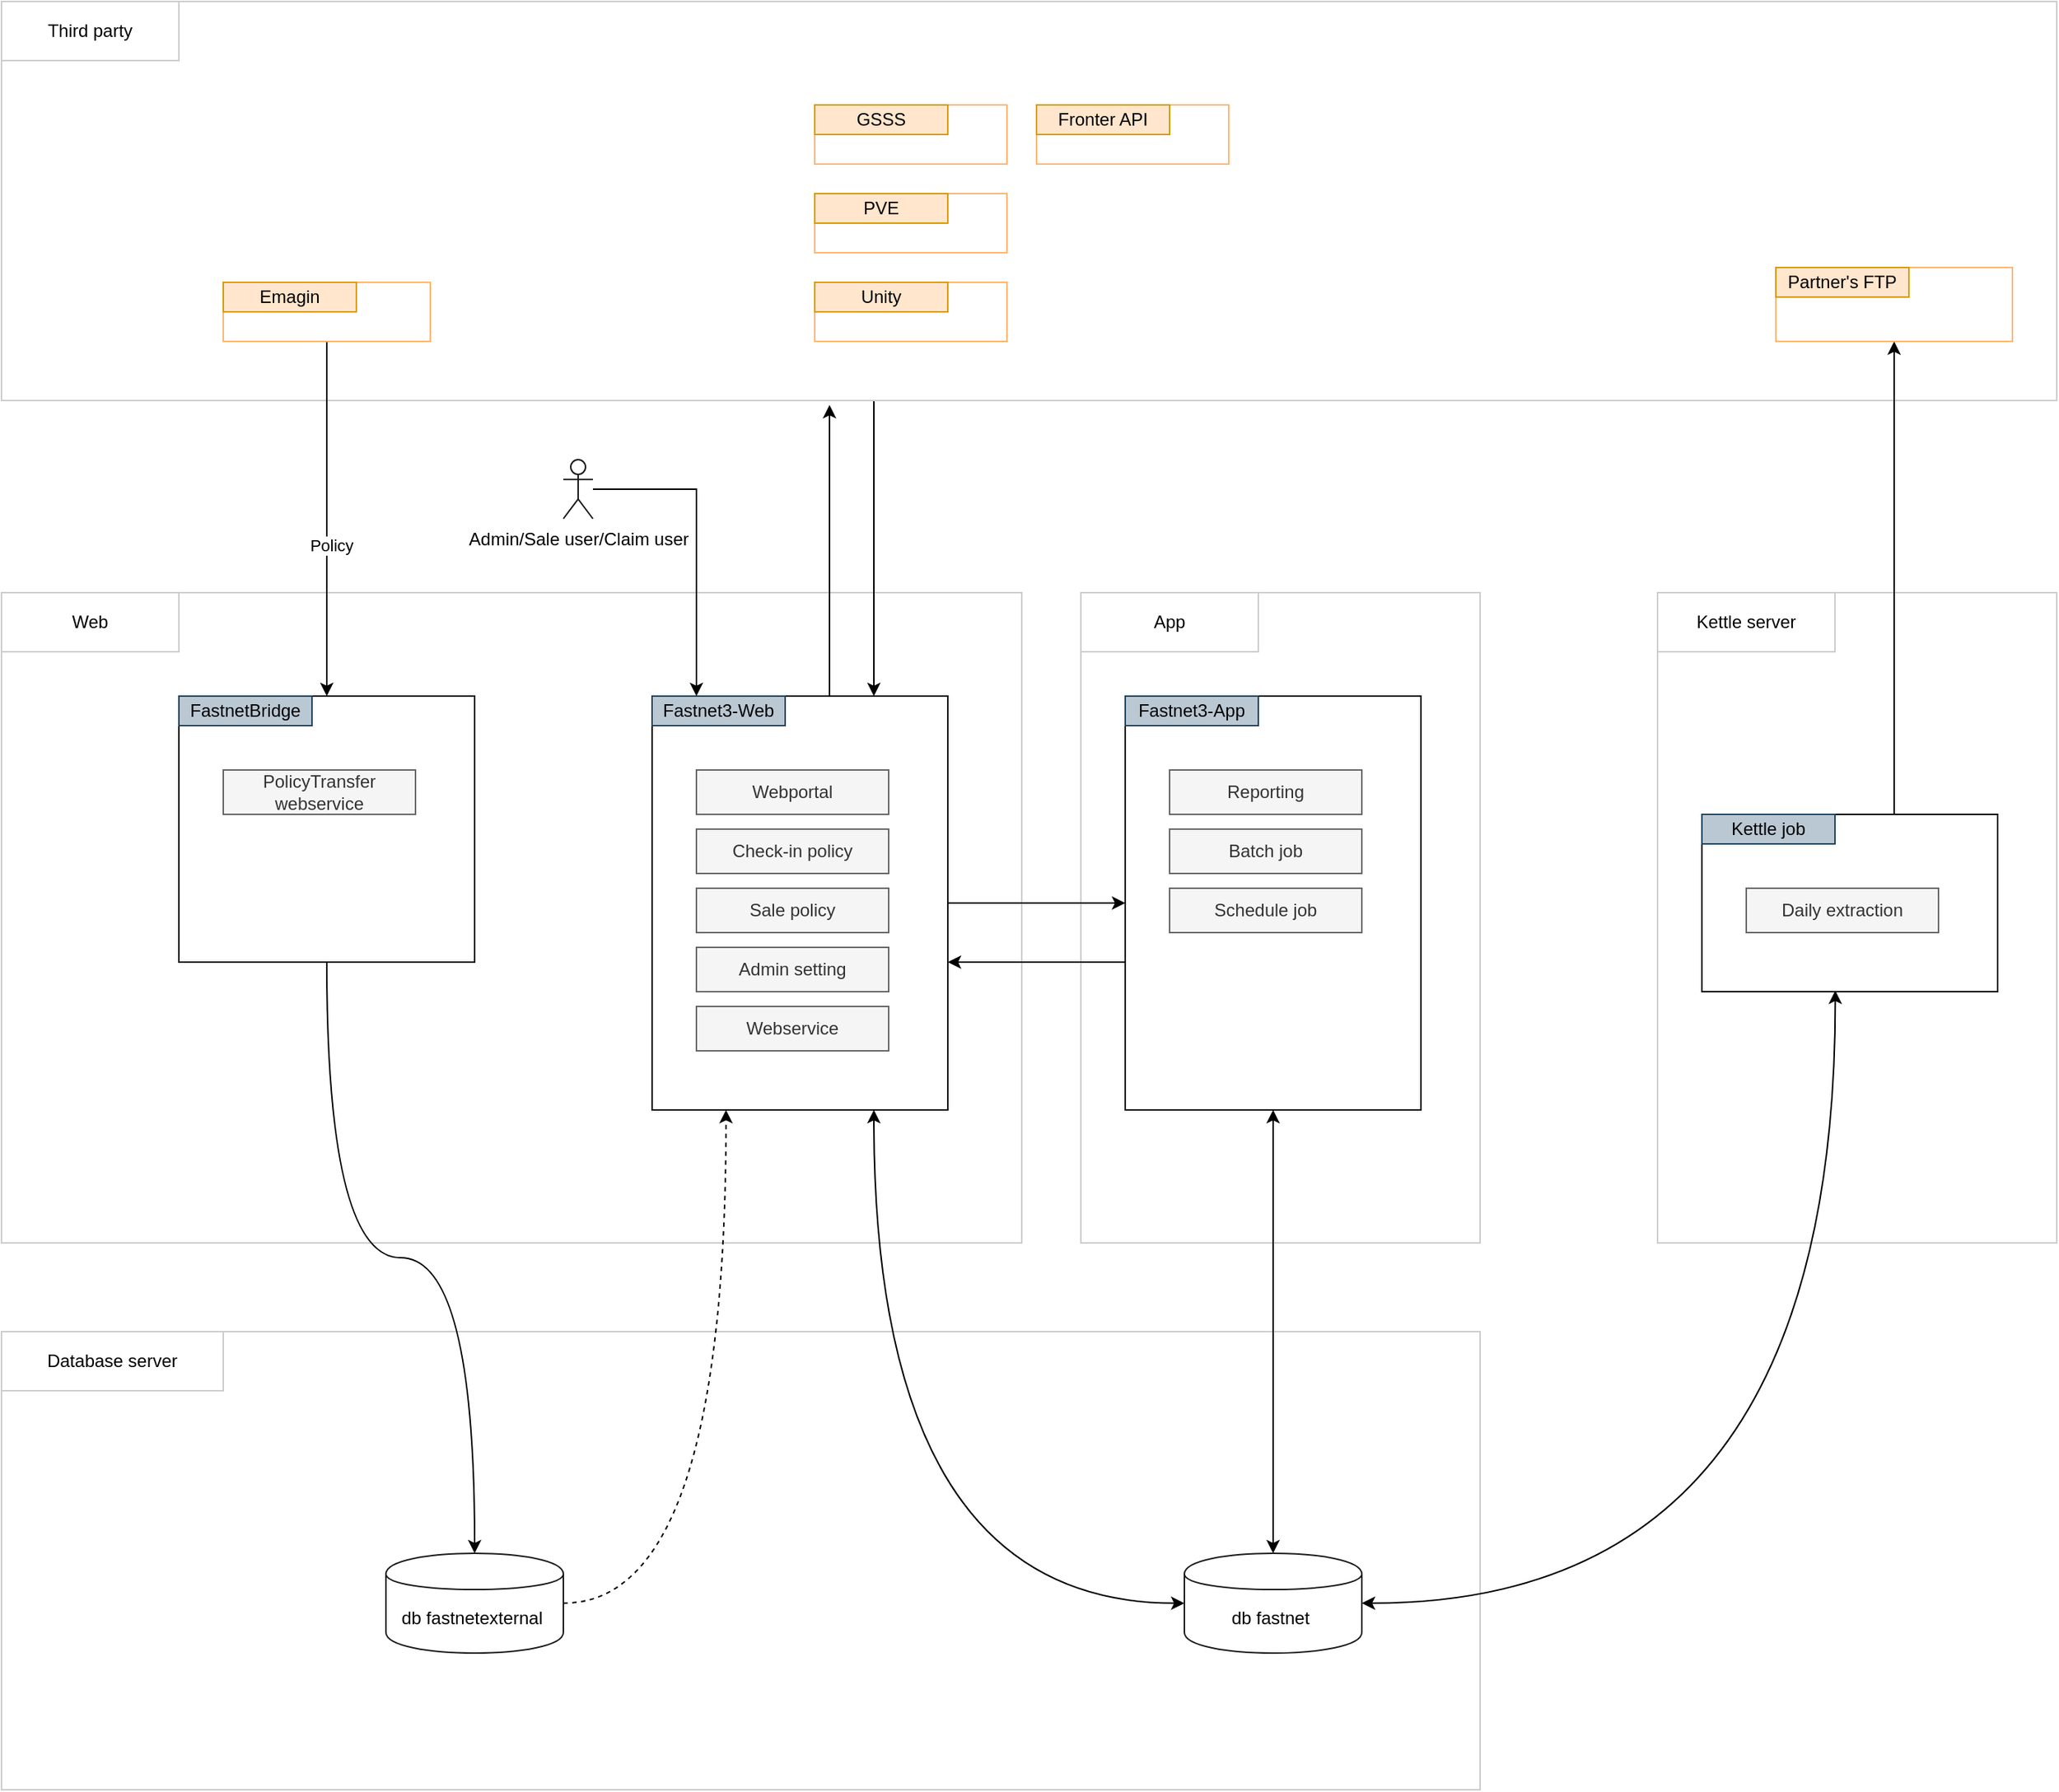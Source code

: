 <mxfile version="13.4.4" type="github">
  <diagram id="_Qi5-8vMkDARBLpsw7g2" name="Page-1">
    <mxGraphModel dx="2514" dy="1996" grid="1" gridSize="10" guides="1" tooltips="1" connect="1" arrows="1" fold="1" page="1" pageScale="1" pageWidth="850" pageHeight="1100" math="0" shadow="0">
      <root>
        <mxCell id="0" />
        <mxCell id="1" parent="0" />
        <mxCell id="fq4dfgVjbXa0ldg3vMH8-18" value="" style="rounded=0;whiteSpace=wrap;html=1;strokeColor=#CCCCCC;" parent="1" vertex="1">
          <mxGeometry x="-60" y="210" width="690" height="440" as="geometry" />
        </mxCell>
        <mxCell id="d4HiScYhIK8ZEe099J1S-29" style="edgeStyle=orthogonalEdgeStyle;rounded=0;orthogonalLoop=1;jettySize=auto;html=1;entryX=0.75;entryY=0;entryDx=0;entryDy=0;" edge="1" parent="1" source="d4HiScYhIK8ZEe099J1S-25" target="fq4dfgVjbXa0ldg3vMH8-4">
          <mxGeometry relative="1" as="geometry">
            <Array as="points">
              <mxPoint x="530" y="200" />
              <mxPoint x="530" y="200" />
            </Array>
          </mxGeometry>
        </mxCell>
        <mxCell id="d4HiScYhIK8ZEe099J1S-25" value="" style="rounded=0;whiteSpace=wrap;html=1;strokeColor=#CCCCCC;" vertex="1" parent="1">
          <mxGeometry x="-60" y="-190" width="1390" height="270" as="geometry" />
        </mxCell>
        <mxCell id="d4HiScYhIK8ZEe099J1S-26" value="Third party" style="rounded=0;whiteSpace=wrap;html=1;strokeColor=#CCCCCC;" vertex="1" parent="1">
          <mxGeometry x="-60" y="-190" width="120" height="40" as="geometry" />
        </mxCell>
        <mxCell id="d4HiScYhIK8ZEe099J1S-7" value="" style="rounded=0;whiteSpace=wrap;html=1;strokeColor=#CCCCCC;" vertex="1" parent="1">
          <mxGeometry x="-60" y="710" width="1000" height="310" as="geometry" />
        </mxCell>
        <mxCell id="d4HiScYhIK8ZEe099J1S-8" value="Database server" style="rounded=0;whiteSpace=wrap;html=1;strokeColor=#CCCCCC;" vertex="1" parent="1">
          <mxGeometry x="-60" y="710" width="150" height="40" as="geometry" />
        </mxCell>
        <mxCell id="d4HiScYhIK8ZEe099J1S-5" value="" style="rounded=0;whiteSpace=wrap;html=1;strokeColor=#CCCCCC;" vertex="1" parent="1">
          <mxGeometry x="1060" y="210" width="270" height="440" as="geometry" />
        </mxCell>
        <mxCell id="d4HiScYhIK8ZEe099J1S-6" value="Kettle server" style="rounded=0;whiteSpace=wrap;html=1;strokeColor=#CCCCCC;" vertex="1" parent="1">
          <mxGeometry x="1060" y="210" width="120" height="40" as="geometry" />
        </mxCell>
        <mxCell id="d4HiScYhIK8ZEe099J1S-3" value="" style="rounded=0;whiteSpace=wrap;html=1;strokeColor=#CCCCCC;" vertex="1" parent="1">
          <mxGeometry x="670" y="210" width="270" height="440" as="geometry" />
        </mxCell>
        <mxCell id="fq4dfgVjbXa0ldg3vMH8-45" style="edgeStyle=orthogonalEdgeStyle;rounded=0;orthogonalLoop=1;jettySize=auto;html=1;entryX=0.5;entryY=0;entryDx=0;entryDy=0;curved=1;" parent="1" source="fq4dfgVjbXa0ldg3vMH8-1" target="fq4dfgVjbXa0ldg3vMH8-34" edge="1">
          <mxGeometry relative="1" as="geometry" />
        </mxCell>
        <mxCell id="fq4dfgVjbXa0ldg3vMH8-1" value="" style="rounded=0;whiteSpace=wrap;html=1;" parent="1" vertex="1">
          <mxGeometry x="60" y="280" width="200" height="180" as="geometry" />
        </mxCell>
        <mxCell id="fq4dfgVjbXa0ldg3vMH8-2" value="FastnetBridge" style="rounded=0;whiteSpace=wrap;html=1;fillColor=#bac8d3;strokeColor=#23445d;" parent="1" vertex="1">
          <mxGeometry x="60" y="280" width="90" height="20" as="geometry" />
        </mxCell>
        <mxCell id="fq4dfgVjbXa0ldg3vMH8-3" value="PolicyTransfer webservice" style="rounded=0;whiteSpace=wrap;html=1;fillColor=#f5f5f5;strokeColor=#666666;fontColor=#333333;" parent="1" vertex="1">
          <mxGeometry x="90" y="330" width="130" height="30" as="geometry" />
        </mxCell>
        <mxCell id="fq4dfgVjbXa0ldg3vMH8-29" style="edgeStyle=orthogonalEdgeStyle;rounded=0;orthogonalLoop=1;jettySize=auto;html=1;entryX=0;entryY=0.5;entryDx=0;entryDy=0;" parent="1" source="fq4dfgVjbXa0ldg3vMH8-4" target="fq4dfgVjbXa0ldg3vMH8-10" edge="1">
          <mxGeometry relative="1" as="geometry" />
        </mxCell>
        <mxCell id="d4HiScYhIK8ZEe099J1S-28" style="edgeStyle=orthogonalEdgeStyle;rounded=0;orthogonalLoop=1;jettySize=auto;html=1;" edge="1" parent="1" source="fq4dfgVjbXa0ldg3vMH8-4">
          <mxGeometry relative="1" as="geometry">
            <mxPoint x="500" y="83" as="targetPoint" />
            <Array as="points">
              <mxPoint x="500" y="83" />
            </Array>
          </mxGeometry>
        </mxCell>
        <mxCell id="fq4dfgVjbXa0ldg3vMH8-4" value="" style="rounded=0;whiteSpace=wrap;html=1;" parent="1" vertex="1">
          <mxGeometry x="380" y="280" width="200" height="280" as="geometry" />
        </mxCell>
        <mxCell id="fq4dfgVjbXa0ldg3vMH8-5" value="Fastnet3-Web" style="rounded=0;whiteSpace=wrap;html=1;fillColor=#bac8d3;strokeColor=#23445d;" parent="1" vertex="1">
          <mxGeometry x="380" y="280" width="90" height="20" as="geometry" />
        </mxCell>
        <mxCell id="fq4dfgVjbXa0ldg3vMH8-6" value="Webportal" style="rounded=0;whiteSpace=wrap;html=1;fillColor=#f5f5f5;strokeColor=#666666;fontColor=#333333;" parent="1" vertex="1">
          <mxGeometry x="410" y="330" width="130" height="30" as="geometry" />
        </mxCell>
        <mxCell id="fq4dfgVjbXa0ldg3vMH8-7" value="Check-in policy" style="rounded=0;whiteSpace=wrap;html=1;fillColor=#f5f5f5;strokeColor=#666666;fontColor=#333333;" parent="1" vertex="1">
          <mxGeometry x="410" y="370" width="130" height="30" as="geometry" />
        </mxCell>
        <mxCell id="fq4dfgVjbXa0ldg3vMH8-8" value="Sale policy" style="rounded=0;whiteSpace=wrap;html=1;fillColor=#f5f5f5;strokeColor=#666666;fontColor=#333333;" parent="1" vertex="1">
          <mxGeometry x="410" y="410" width="130" height="30" as="geometry" />
        </mxCell>
        <mxCell id="fq4dfgVjbXa0ldg3vMH8-9" value="Admin setting" style="rounded=0;whiteSpace=wrap;html=1;fillColor=#f5f5f5;strokeColor=#666666;fontColor=#333333;" parent="1" vertex="1">
          <mxGeometry x="410" y="450" width="130" height="30" as="geometry" />
        </mxCell>
        <mxCell id="fq4dfgVjbXa0ldg3vMH8-30" style="edgeStyle=orthogonalEdgeStyle;rounded=0;orthogonalLoop=1;jettySize=auto;html=1;" parent="1" source="fq4dfgVjbXa0ldg3vMH8-10" target="fq4dfgVjbXa0ldg3vMH8-4" edge="1">
          <mxGeometry relative="1" as="geometry">
            <Array as="points">
              <mxPoint x="640" y="460" />
              <mxPoint x="640" y="460" />
            </Array>
          </mxGeometry>
        </mxCell>
        <mxCell id="fq4dfgVjbXa0ldg3vMH8-10" value="" style="rounded=0;whiteSpace=wrap;html=1;" parent="1" vertex="1">
          <mxGeometry x="700" y="280" width="200" height="280" as="geometry" />
        </mxCell>
        <mxCell id="fq4dfgVjbXa0ldg3vMH8-11" value="Fastnet3-App" style="rounded=0;whiteSpace=wrap;html=1;fillColor=#bac8d3;strokeColor=#23445d;" parent="1" vertex="1">
          <mxGeometry x="700" y="280" width="90" height="20" as="geometry" />
        </mxCell>
        <mxCell id="fq4dfgVjbXa0ldg3vMH8-12" value="Reporting" style="rounded=0;whiteSpace=wrap;html=1;fillColor=#f5f5f5;strokeColor=#666666;fontColor=#333333;" parent="1" vertex="1">
          <mxGeometry x="730" y="330" width="130" height="30" as="geometry" />
        </mxCell>
        <mxCell id="fq4dfgVjbXa0ldg3vMH8-13" value="Batch job" style="rounded=0;whiteSpace=wrap;html=1;fillColor=#f5f5f5;strokeColor=#666666;fontColor=#333333;" parent="1" vertex="1">
          <mxGeometry x="730" y="370" width="130" height="30" as="geometry" />
        </mxCell>
        <mxCell id="fq4dfgVjbXa0ldg3vMH8-14" value="Schedule job" style="rounded=0;whiteSpace=wrap;html=1;fillColor=#f5f5f5;strokeColor=#666666;fontColor=#333333;" parent="1" vertex="1">
          <mxGeometry x="730" y="410" width="130" height="30" as="geometry" />
        </mxCell>
        <mxCell id="fq4dfgVjbXa0ldg3vMH8-16" value="Webservice" style="rounded=0;whiteSpace=wrap;html=1;fillColor=#f5f5f5;strokeColor=#666666;fontColor=#333333;" parent="1" vertex="1">
          <mxGeometry x="410" y="490" width="130" height="30" as="geometry" />
        </mxCell>
        <mxCell id="fq4dfgVjbXa0ldg3vMH8-23" style="edgeStyle=orthogonalEdgeStyle;rounded=0;orthogonalLoop=1;jettySize=auto;html=1;" parent="1" source="fq4dfgVjbXa0ldg3vMH8-20" target="fq4dfgVjbXa0ldg3vMH8-1" edge="1">
          <mxGeometry relative="1" as="geometry">
            <Array as="points">
              <mxPoint x="160" y="150" />
              <mxPoint x="160" y="150" />
            </Array>
          </mxGeometry>
        </mxCell>
        <mxCell id="fq4dfgVjbXa0ldg3vMH8-24" value="Policy" style="edgeLabel;html=1;align=center;verticalAlign=middle;resizable=0;points=[];" parent="fq4dfgVjbXa0ldg3vMH8-23" vertex="1" connectable="0">
          <mxGeometry x="0.144" y="2" relative="1" as="geometry">
            <mxPoint x="1" as="offset" />
          </mxGeometry>
        </mxCell>
        <mxCell id="fq4dfgVjbXa0ldg3vMH8-27" value="" style="edgeStyle=orthogonalEdgeStyle;rounded=0;orthogonalLoop=1;jettySize=auto;html=1;" parent="1" source="fq4dfgVjbXa0ldg3vMH8-26" edge="1">
          <mxGeometry relative="1" as="geometry">
            <Array as="points">
              <mxPoint x="410" y="140" />
            </Array>
            <mxPoint x="410" y="280" as="targetPoint" />
          </mxGeometry>
        </mxCell>
        <mxCell id="fq4dfgVjbXa0ldg3vMH8-26" value="Admin/Sale user/Claim user" style="shape=umlActor;verticalLabelPosition=bottom;verticalAlign=top;html=1;outlineConnect=0;strokeColor=#1A1A1A;" parent="1" vertex="1">
          <mxGeometry x="320" y="120" width="20" height="40" as="geometry" />
        </mxCell>
        <mxCell id="d4HiScYhIK8ZEe099J1S-21" style="edgeStyle=orthogonalEdgeStyle;rounded=0;orthogonalLoop=1;jettySize=auto;html=1;entryX=0.5;entryY=1;entryDx=0;entryDy=0;" edge="1" parent="1" source="fq4dfgVjbXa0ldg3vMH8-31" target="fq4dfgVjbXa0ldg3vMH8-53">
          <mxGeometry relative="1" as="geometry">
            <Array as="points">
              <mxPoint x="1220" y="280" />
              <mxPoint x="1220" y="280" />
            </Array>
          </mxGeometry>
        </mxCell>
        <mxCell id="fq4dfgVjbXa0ldg3vMH8-31" value="" style="rounded=0;whiteSpace=wrap;html=1;" parent="1" vertex="1">
          <mxGeometry x="1090" y="360" width="200" height="120" as="geometry" />
        </mxCell>
        <mxCell id="fq4dfgVjbXa0ldg3vMH8-32" value="Kettle job" style="rounded=0;whiteSpace=wrap;html=1;fillColor=#bac8d3;strokeColor=#23445d;" parent="1" vertex="1">
          <mxGeometry x="1090" y="360" width="90" height="20" as="geometry" />
        </mxCell>
        <mxCell id="fq4dfgVjbXa0ldg3vMH8-33" value="Daily extraction" style="rounded=0;whiteSpace=wrap;html=1;fillColor=#f5f5f5;strokeColor=#666666;fontColor=#333333;" parent="1" vertex="1">
          <mxGeometry x="1120" y="410" width="130" height="30" as="geometry" />
        </mxCell>
        <mxCell id="fq4dfgVjbXa0ldg3vMH8-47" style="edgeStyle=orthogonalEdgeStyle;curved=1;rounded=0;orthogonalLoop=1;jettySize=auto;html=1;entryX=0.25;entryY=1;entryDx=0;entryDy=0;dashed=1;" parent="1" source="fq4dfgVjbXa0ldg3vMH8-34" target="fq4dfgVjbXa0ldg3vMH8-4" edge="1">
          <mxGeometry relative="1" as="geometry" />
        </mxCell>
        <mxCell id="fq4dfgVjbXa0ldg3vMH8-34" value="db fastnetexternal&amp;nbsp;" style="shape=cylinder;whiteSpace=wrap;html=1;boundedLbl=1;backgroundOutline=1;strokeColor=#1A1A1A;" parent="1" vertex="1">
          <mxGeometry x="200" y="860" width="120" height="67.5" as="geometry" />
        </mxCell>
        <mxCell id="fq4dfgVjbXa0ldg3vMH8-49" style="edgeStyle=orthogonalEdgeStyle;curved=1;rounded=0;orthogonalLoop=1;jettySize=auto;html=1;entryX=0.75;entryY=1;entryDx=0;entryDy=0;endArrow=classic;endFill=1;startArrow=classic;startFill=1;" parent="1" source="fq4dfgVjbXa0ldg3vMH8-48" target="fq4dfgVjbXa0ldg3vMH8-4" edge="1">
          <mxGeometry relative="1" as="geometry" />
        </mxCell>
        <mxCell id="fq4dfgVjbXa0ldg3vMH8-51" style="edgeStyle=orthogonalEdgeStyle;curved=1;rounded=0;orthogonalLoop=1;jettySize=auto;html=1;startArrow=classic;startFill=1;endArrow=classic;endFill=1;" parent="1" source="fq4dfgVjbXa0ldg3vMH8-48" target="fq4dfgVjbXa0ldg3vMH8-10" edge="1">
          <mxGeometry relative="1" as="geometry" />
        </mxCell>
        <mxCell id="fq4dfgVjbXa0ldg3vMH8-52" style="edgeStyle=orthogonalEdgeStyle;curved=1;rounded=0;orthogonalLoop=1;jettySize=auto;html=1;entryX=0.451;entryY=0.994;entryDx=0;entryDy=0;entryPerimeter=0;startArrow=classic;startFill=1;endArrow=classic;endFill=1;" parent="1" source="fq4dfgVjbXa0ldg3vMH8-48" target="fq4dfgVjbXa0ldg3vMH8-31" edge="1">
          <mxGeometry relative="1" as="geometry" />
        </mxCell>
        <mxCell id="fq4dfgVjbXa0ldg3vMH8-48" value="db fastnet&amp;nbsp;" style="shape=cylinder;whiteSpace=wrap;html=1;boundedLbl=1;backgroundOutline=1;strokeColor=#1A1A1A;" parent="1" vertex="1">
          <mxGeometry x="740" y="860" width="120" height="67.5" as="geometry" />
        </mxCell>
        <mxCell id="fq4dfgVjbXa0ldg3vMH8-53" value="" style="rounded=0;whiteSpace=wrap;html=1;strokeColor=#FFB570;" parent="1" vertex="1">
          <mxGeometry x="1140" y="-10" width="160" height="50" as="geometry" />
        </mxCell>
        <mxCell id="fq4dfgVjbXa0ldg3vMH8-54" value="" style="group" parent="1" vertex="1" connectable="0">
          <mxGeometry x="1140" y="-45" width="160" height="50" as="geometry" />
        </mxCell>
        <mxCell id="fq4dfgVjbXa0ldg3vMH8-55" value="Partner&#39;s FTP" style="rounded=0;whiteSpace=wrap;html=1;fillColor=#ffe6cc;strokeColor=#d79b00;" parent="fq4dfgVjbXa0ldg3vMH8-54" vertex="1">
          <mxGeometry y="35" width="90" height="20" as="geometry" />
        </mxCell>
        <mxCell id="d4HiScYhIK8ZEe099J1S-2" value="Web" style="rounded=0;whiteSpace=wrap;html=1;strokeColor=#CCCCCC;" vertex="1" parent="1">
          <mxGeometry x="-60" y="210" width="120" height="40" as="geometry" />
        </mxCell>
        <mxCell id="d4HiScYhIK8ZEe099J1S-4" value="App" style="rounded=0;whiteSpace=wrap;html=1;strokeColor=#CCCCCC;" vertex="1" parent="1">
          <mxGeometry x="670" y="210" width="120" height="40" as="geometry" />
        </mxCell>
        <mxCell id="d4HiScYhIK8ZEe099J1S-9" value="" style="rounded=0;whiteSpace=wrap;html=1;strokeColor=#FFB570;" vertex="1" parent="1">
          <mxGeometry x="490" y="-120" width="130" height="40" as="geometry" />
        </mxCell>
        <mxCell id="d4HiScYhIK8ZEe099J1S-10" value="" style="group" vertex="1" connectable="0" parent="1">
          <mxGeometry x="490" y="-120" width="160" height="50" as="geometry" />
        </mxCell>
        <mxCell id="d4HiScYhIK8ZEe099J1S-11" value="GSSS" style="rounded=0;whiteSpace=wrap;html=1;fillColor=#ffe6cc;strokeColor=#d79b00;" vertex="1" parent="d4HiScYhIK8ZEe099J1S-10">
          <mxGeometry width="90" height="20" as="geometry" />
        </mxCell>
        <mxCell id="d4HiScYhIK8ZEe099J1S-12" value="" style="rounded=0;whiteSpace=wrap;html=1;strokeColor=#FFB570;" vertex="1" parent="1">
          <mxGeometry x="490" y="-60" width="130" height="40" as="geometry" />
        </mxCell>
        <mxCell id="d4HiScYhIK8ZEe099J1S-13" value="" style="group" vertex="1" connectable="0" parent="1">
          <mxGeometry x="490" y="-60" width="160" height="50" as="geometry" />
        </mxCell>
        <mxCell id="d4HiScYhIK8ZEe099J1S-14" value="PVE" style="rounded=0;whiteSpace=wrap;html=1;fillColor=#ffe6cc;strokeColor=#d79b00;" vertex="1" parent="d4HiScYhIK8ZEe099J1S-13">
          <mxGeometry width="90" height="20" as="geometry" />
        </mxCell>
        <mxCell id="d4HiScYhIK8ZEe099J1S-15" value="" style="rounded=0;whiteSpace=wrap;html=1;strokeColor=#FFB570;" vertex="1" parent="1">
          <mxGeometry x="490" width="130" height="40" as="geometry" />
        </mxCell>
        <mxCell id="d4HiScYhIK8ZEe099J1S-16" value="" style="group" vertex="1" connectable="0" parent="1">
          <mxGeometry x="490" width="160" height="50" as="geometry" />
        </mxCell>
        <mxCell id="d4HiScYhIK8ZEe099J1S-17" value="Unity" style="rounded=0;whiteSpace=wrap;html=1;fillColor=#ffe6cc;strokeColor=#d79b00;" vertex="1" parent="d4HiScYhIK8ZEe099J1S-16">
          <mxGeometry width="90" height="20" as="geometry" />
        </mxCell>
        <mxCell id="fq4dfgVjbXa0ldg3vMH8-20" value="" style="rounded=0;whiteSpace=wrap;html=1;strokeColor=#FFB570;" parent="1" vertex="1">
          <mxGeometry x="90" width="140" height="40" as="geometry" />
        </mxCell>
        <mxCell id="fq4dfgVjbXa0ldg3vMH8-21" value="Emagin" style="rounded=0;whiteSpace=wrap;html=1;fillColor=#ffe6cc;strokeColor=#d79b00;" parent="1" vertex="1">
          <mxGeometry x="90" width="90" height="20" as="geometry" />
        </mxCell>
        <mxCell id="d4HiScYhIK8ZEe099J1S-22" value="" style="rounded=0;whiteSpace=wrap;html=1;strokeColor=#FFB570;" vertex="1" parent="1">
          <mxGeometry x="640" y="-120" width="130" height="40" as="geometry" />
        </mxCell>
        <mxCell id="d4HiScYhIK8ZEe099J1S-23" value="" style="group" vertex="1" connectable="0" parent="1">
          <mxGeometry x="640" y="-120" width="160" height="50" as="geometry" />
        </mxCell>
        <mxCell id="d4HiScYhIK8ZEe099J1S-24" value="Fronter API" style="rounded=0;whiteSpace=wrap;html=1;fillColor=#ffe6cc;strokeColor=#d79b00;" vertex="1" parent="d4HiScYhIK8ZEe099J1S-23">
          <mxGeometry width="90" height="20" as="geometry" />
        </mxCell>
      </root>
    </mxGraphModel>
  </diagram>
</mxfile>
